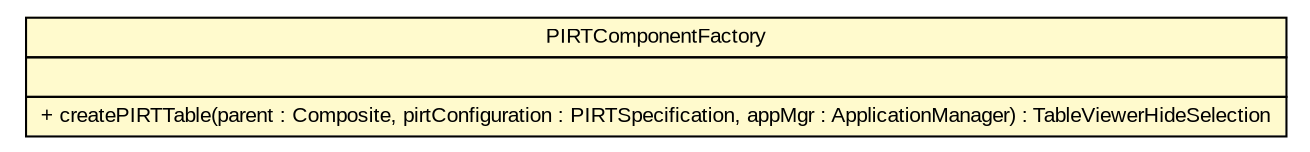 #!/usr/local/bin/dot
#
# Class diagram 
# Generated by UMLGraph version R5_6-24-gf6e263 (http://www.umlgraph.org/)
#

digraph G {
	edge [fontname="arial",fontsize=10,labelfontname="arial",labelfontsize=10];
	node [fontname="arial",fontsize=10,shape=plaintext];
	nodesep=0.25;
	ranksep=0.5;
	// gov.sandia.cf.parts.widgets.PIRTComponentFactory
	c318999 [label=<<table title="gov.sandia.cf.parts.widgets.PIRTComponentFactory" border="0" cellborder="1" cellspacing="0" cellpadding="2" port="p" bgcolor="lemonChiffon" href="./PIRTComponentFactory.html">
		<tr><td><table border="0" cellspacing="0" cellpadding="1">
<tr><td align="center" balign="center"> PIRTComponentFactory </td></tr>
		</table></td></tr>
		<tr><td><table border="0" cellspacing="0" cellpadding="1">
<tr><td align="left" balign="left">  </td></tr>
		</table></td></tr>
		<tr><td><table border="0" cellspacing="0" cellpadding="1">
<tr><td align="left" balign="left"> + createPIRTTable(parent : Composite, pirtConfiguration : PIRTSpecification, appMgr : ApplicationManager) : TableViewerHideSelection </td></tr>
		</table></td></tr>
		</table>>, URL="./PIRTComponentFactory.html", fontname="arial", fontcolor="black", fontsize=10.0];
}

